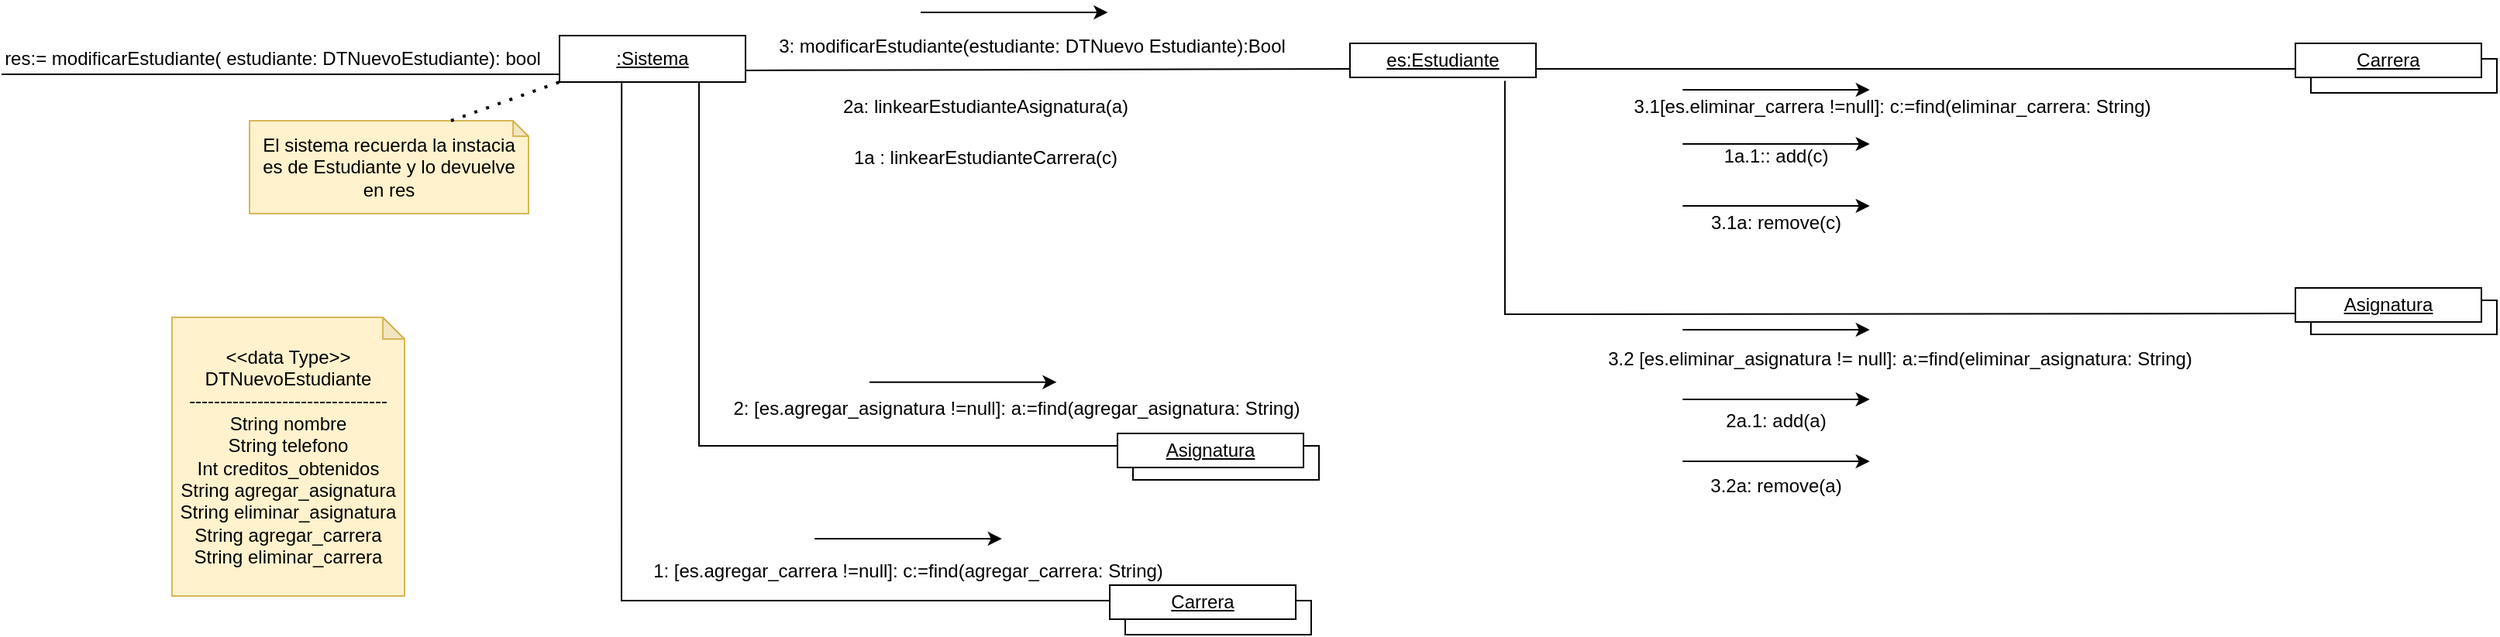 <mxfile version="21.4.0" type="google">
  <diagram name="Página-1" id="me6IgqCs6L1Hb1rVftVg">
    <mxGraphModel grid="1" page="1" gridSize="10" guides="1" tooltips="1" connect="1" arrows="1" fold="1" pageScale="1" pageWidth="827" pageHeight="1169" math="0" shadow="0">
      <root>
        <mxCell id="0" />
        <mxCell id="1" parent="0" />
        <mxCell id="Gwa6hoIYljziUsFT1R2l-35" value="" style="rounded=0;whiteSpace=wrap;html=1;" vertex="1" parent="1">
          <mxGeometry x="690" y="200" width="120" height="22" as="geometry" />
        </mxCell>
        <mxCell id="Gwa6hoIYljziUsFT1R2l-19" value="&lt;u&gt;es:Estudiante&lt;br&gt;&lt;/u&gt;" style="rounded=0;whiteSpace=wrap;html=1;" vertex="1" parent="1">
          <mxGeometry x="70" y="190" width="120" height="22" as="geometry" />
        </mxCell>
        <mxCell id="Gwa6hoIYljziUsFT1R2l-20" value="&lt;u&gt;:Sistema&lt;/u&gt;" style="rounded=0;whiteSpace=wrap;html=1;" vertex="1" parent="1">
          <mxGeometry x="-440" y="185" width="120" height="30" as="geometry" />
        </mxCell>
        <mxCell id="Gwa6hoIYljziUsFT1R2l-21" value="" style="endArrow=none;html=1;rounded=0;exitX=0;exitY=1;exitDx=0;exitDy=0;" edge="1" parent="1" source="Gwa6hoIYljziUsFT1R2l-22">
          <mxGeometry width="50" height="50" relative="1" as="geometry">
            <mxPoint x="-760" y="214.5" as="sourcePoint" />
            <mxPoint x="-440" y="210" as="targetPoint" />
          </mxGeometry>
        </mxCell>
        <mxCell id="Gwa6hoIYljziUsFT1R2l-22" value="res:= modificarEstudiante( estudiante: DTNuevoEstudiante): bool" style="text;html=1;strokeColor=none;fillColor=none;align=center;verticalAlign=middle;whiteSpace=wrap;rounded=0;" vertex="1" parent="1">
          <mxGeometry x="-800" y="190" width="350" height="20" as="geometry" />
        </mxCell>
        <mxCell id="Gwa6hoIYljziUsFT1R2l-23" value="" style="endArrow=none;html=1;rounded=0;exitX=1;exitY=0.75;exitDx=0;exitDy=0;entryX=0;entryY=0.75;entryDx=0;entryDy=0;" edge="1" parent="1" source="Gwa6hoIYljziUsFT1R2l-20" target="Gwa6hoIYljziUsFT1R2l-19">
          <mxGeometry width="50" height="50" relative="1" as="geometry">
            <mxPoint x="-130" y="420" as="sourcePoint" />
            <mxPoint x="-80" y="370" as="targetPoint" />
          </mxGeometry>
        </mxCell>
        <mxCell id="Gwa6hoIYljziUsFT1R2l-24" value="3: modificarEstudiante(estudiante: DTNuevo Estudiante):Bool" style="text;html=1;strokeColor=none;fillColor=none;align=center;verticalAlign=middle;whiteSpace=wrap;rounded=0;" vertex="1" parent="1">
          <mxGeometry x="-300" y="172" width="330" height="40" as="geometry" />
        </mxCell>
        <mxCell id="Gwa6hoIYljziUsFT1R2l-25" value="El sistema recuerda la instacia es de Estudiante y lo devuelve en res" style="shape=note;whiteSpace=wrap;html=1;backgroundOutline=1;darkOpacity=0.05;size=10;fillColor=#fff2cc;strokeColor=#d6b656;" vertex="1" parent="1">
          <mxGeometry x="-640" y="240" width="180" height="60" as="geometry" />
        </mxCell>
        <mxCell id="Gwa6hoIYljziUsFT1R2l-26" value="" style="endArrow=none;dashed=1;html=1;dashPattern=1 3;strokeWidth=2;rounded=0;exitX=0;exitY=0;exitDx=130;exitDy=0;exitPerimeter=0;entryX=0;entryY=1;entryDx=0;entryDy=0;" edge="1" parent="1" source="Gwa6hoIYljziUsFT1R2l-25" target="Gwa6hoIYljziUsFT1R2l-20">
          <mxGeometry width="50" height="50" relative="1" as="geometry">
            <mxPoint x="-320" y="250" as="sourcePoint" />
            <mxPoint x="-270" y="200" as="targetPoint" />
          </mxGeometry>
        </mxCell>
        <mxCell id="Gwa6hoIYljziUsFT1R2l-27" value="" style="endArrow=classic;html=1;rounded=0;entryX=0.691;entryY=0.014;entryDx=0;entryDy=0;entryPerimeter=0;" edge="1" parent="1">
          <mxGeometry width="50" height="50" relative="1" as="geometry">
            <mxPoint x="-207" y="170" as="sourcePoint" />
            <mxPoint x="-86.28" y="170" as="targetPoint" />
          </mxGeometry>
        </mxCell>
        <mxCell id="Gwa6hoIYljziUsFT1R2l-34" value="&lt;u&gt;Carrera&lt;br&gt;&lt;/u&gt;" style="rounded=0;whiteSpace=wrap;html=1;" vertex="1" parent="1">
          <mxGeometry x="680" y="190" width="120" height="22" as="geometry" />
        </mxCell>
        <mxCell id="Gwa6hoIYljziUsFT1R2l-36" value="" style="endArrow=none;html=1;rounded=0;entryX=0;entryY=0.75;entryDx=0;entryDy=0;exitX=1;exitY=0.75;exitDx=0;exitDy=0;" edge="1" parent="1" source="Gwa6hoIYljziUsFT1R2l-19" target="Gwa6hoIYljziUsFT1R2l-34">
          <mxGeometry width="50" height="50" relative="1" as="geometry">
            <mxPoint x="130" y="205" as="sourcePoint" />
            <mxPoint x="180" y="155" as="targetPoint" />
          </mxGeometry>
        </mxCell>
        <mxCell id="Gwa6hoIYljziUsFT1R2l-37" value="1: [es.agregar_carrera !=null]: c:=find(agregar_carrera: String)" style="text;html=1;strokeColor=none;fillColor=none;align=center;verticalAlign=middle;whiteSpace=wrap;rounded=0;" vertex="1" parent="1">
          <mxGeometry x="-460" y="515" width="490" height="32" as="geometry" />
        </mxCell>
        <mxCell id="Gwa6hoIYljziUsFT1R2l-39" value="1a.1:: add(c)" style="text;html=1;strokeColor=none;fillColor=none;align=center;verticalAlign=middle;whiteSpace=wrap;rounded=0;" vertex="1" parent="1">
          <mxGeometry x="180" y="247" width="330" height="32" as="geometry" />
        </mxCell>
        <mxCell id="Gwa6hoIYljziUsFT1R2l-40" value="" style="endArrow=classic;html=1;rounded=0;entryX=0.691;entryY=0.014;entryDx=0;entryDy=0;entryPerimeter=0;" edge="1" parent="1">
          <mxGeometry width="50" height="50" relative="1" as="geometry">
            <mxPoint x="-240" y="408.82" as="sourcePoint" />
            <mxPoint x="-119.28" y="408.82" as="targetPoint" />
          </mxGeometry>
        </mxCell>
        <mxCell id="Gwa6hoIYljziUsFT1R2l-41" value="" style="endArrow=classic;html=1;rounded=0;entryX=0.691;entryY=0.014;entryDx=0;entryDy=0;entryPerimeter=0;" edge="1" parent="1">
          <mxGeometry width="50" height="50" relative="1" as="geometry">
            <mxPoint x="284.64" y="255" as="sourcePoint" />
            <mxPoint x="405.36" y="255" as="targetPoint" />
          </mxGeometry>
        </mxCell>
        <mxCell id="Gwa6hoIYljziUsFT1R2l-44" value="3.1[es.eliminar_carrera !=null]: c:=find(eliminar_carrera: String)" style="text;html=1;strokeColor=none;fillColor=none;align=center;verticalAlign=middle;whiteSpace=wrap;rounded=0;" vertex="1" parent="1">
          <mxGeometry x="180" y="215" width="480" height="32" as="geometry" />
        </mxCell>
        <mxCell id="Gwa6hoIYljziUsFT1R2l-45" value="" style="endArrow=classic;html=1;rounded=0;entryX=0.691;entryY=0.014;entryDx=0;entryDy=0;entryPerimeter=0;" edge="1" parent="1">
          <mxGeometry width="50" height="50" relative="1" as="geometry">
            <mxPoint x="284.64" y="220" as="sourcePoint" />
            <mxPoint x="405.36" y="220" as="targetPoint" />
          </mxGeometry>
        </mxCell>
        <mxCell id="Gwa6hoIYljziUsFT1R2l-46" value="3.1a: remove(c)" style="text;html=1;strokeColor=none;fillColor=none;align=center;verticalAlign=middle;whiteSpace=wrap;rounded=0;" vertex="1" parent="1">
          <mxGeometry x="180" y="290" width="330" height="32" as="geometry" />
        </mxCell>
        <mxCell id="Gwa6hoIYljziUsFT1R2l-47" value="" style="endArrow=classic;html=1;rounded=0;entryX=0.691;entryY=0.014;entryDx=0;entryDy=0;entryPerimeter=0;" edge="1" parent="1">
          <mxGeometry width="50" height="50" relative="1" as="geometry">
            <mxPoint x="284.64" y="295" as="sourcePoint" />
            <mxPoint x="405.36" y="295" as="targetPoint" />
          </mxGeometry>
        </mxCell>
        <mxCell id="Gwa6hoIYljziUsFT1R2l-49" value="" style="rounded=0;whiteSpace=wrap;html=1;" vertex="1" parent="1">
          <mxGeometry x="690" y="356" width="120" height="22" as="geometry" />
        </mxCell>
        <mxCell id="Gwa6hoIYljziUsFT1R2l-50" value="&lt;u&gt;Asignatura&lt;br&gt;&lt;/u&gt;" style="rounded=0;whiteSpace=wrap;html=1;" vertex="1" parent="1">
          <mxGeometry x="680" y="348" width="120" height="22" as="geometry" />
        </mxCell>
        <mxCell id="Gwa6hoIYljziUsFT1R2l-51" value="" style="endArrow=none;html=1;rounded=0;entryX=0;entryY=0.75;entryDx=0;entryDy=0;exitX=0.833;exitY=1.1;exitDx=0;exitDy=0;exitPerimeter=0;" edge="1" parent="1" source="Gwa6hoIYljziUsFT1R2l-19" target="Gwa6hoIYljziUsFT1R2l-50">
          <mxGeometry width="50" height="50" relative="1" as="geometry">
            <mxPoint x="190" y="368" as="sourcePoint" />
            <mxPoint x="180" y="310" as="targetPoint" />
            <Array as="points">
              <mxPoint x="170" y="365" />
            </Array>
          </mxGeometry>
        </mxCell>
        <mxCell id="Gwa6hoIYljziUsFT1R2l-53" value="" style="endArrow=classic;html=1;rounded=0;entryX=0.691;entryY=0.014;entryDx=0;entryDy=0;entryPerimeter=0;" edge="1" parent="1">
          <mxGeometry width="50" height="50" relative="1" as="geometry">
            <mxPoint x="-275.36" y="510" as="sourcePoint" />
            <mxPoint x="-154.64" y="510" as="targetPoint" />
          </mxGeometry>
        </mxCell>
        <mxCell id="Gwa6hoIYljziUsFT1R2l-54" value="" style="endArrow=classic;html=1;rounded=0;entryX=0.691;entryY=0.014;entryDx=0;entryDy=0;entryPerimeter=0;" edge="1" parent="1">
          <mxGeometry width="50" height="50" relative="1" as="geometry">
            <mxPoint x="284.64" y="420" as="sourcePoint" />
            <mxPoint x="405.36" y="420" as="targetPoint" />
          </mxGeometry>
        </mxCell>
        <mxCell id="Gwa6hoIYljziUsFT1R2l-55" value="" style="endArrow=classic;html=1;rounded=0;entryX=0.691;entryY=0.014;entryDx=0;entryDy=0;entryPerimeter=0;" edge="1" parent="1">
          <mxGeometry width="50" height="50" relative="1" as="geometry">
            <mxPoint x="284.64" y="375" as="sourcePoint" />
            <mxPoint x="405.36" y="375" as="targetPoint" />
          </mxGeometry>
        </mxCell>
        <mxCell id="Gwa6hoIYljziUsFT1R2l-56" value="" style="endArrow=classic;html=1;rounded=0;entryX=0.691;entryY=0.014;entryDx=0;entryDy=0;entryPerimeter=0;" edge="1" parent="1">
          <mxGeometry width="50" height="50" relative="1" as="geometry">
            <mxPoint x="284.64" y="460" as="sourcePoint" />
            <mxPoint x="405.36" y="460" as="targetPoint" />
          </mxGeometry>
        </mxCell>
        <mxCell id="Gwa6hoIYljziUsFT1R2l-61" value="2: [es.agregar_asignatura !=null]: a:=find(agregar_asignatura: String)" style="text;html=1;strokeColor=none;fillColor=none;align=center;verticalAlign=middle;whiteSpace=wrap;rounded=0;" vertex="1" parent="1">
          <mxGeometry x="-380" y="410" width="470" height="32" as="geometry" />
        </mxCell>
        <mxCell id="Gwa6hoIYljziUsFT1R2l-62" value="3.2 [es.eliminar_asignatura != null]: a:=find(eliminar_asignatura: String)" style="text;html=1;strokeColor=none;fillColor=none;align=center;verticalAlign=middle;whiteSpace=wrap;rounded=0;" vertex="1" parent="1">
          <mxGeometry x="180" y="378" width="490" height="32" as="geometry" />
        </mxCell>
        <mxCell id="Gwa6hoIYljziUsFT1R2l-63" value="2a.1: add(a)" style="text;html=1;strokeColor=none;fillColor=none;align=center;verticalAlign=middle;whiteSpace=wrap;rounded=0;" vertex="1" parent="1">
          <mxGeometry x="180" y="418" width="330" height="32" as="geometry" />
        </mxCell>
        <mxCell id="Gwa6hoIYljziUsFT1R2l-64" value="3.2a: remove(a)" style="text;html=1;strokeColor=none;fillColor=none;align=center;verticalAlign=middle;whiteSpace=wrap;rounded=0;" vertex="1" parent="1">
          <mxGeometry x="180" y="460" width="330" height="32" as="geometry" />
        </mxCell>
        <mxCell id="FQidfhqP1YE_3SPmzQRi-1" value="&amp;lt;&amp;lt;data Type&amp;gt;&amp;gt;&lt;br&gt;DTNuevoEstudiante&lt;br&gt;--------------------------------&lt;br&gt;String nombre&lt;br&gt;String telefono&lt;br&gt;Int creditos_obtenidos&lt;br&gt;String agregar_asignatura&lt;br&gt;String eliminar_asignatura&lt;br&gt;String agregar_carrera&lt;br&gt;String eliminar_carrera" style="shape=note;whiteSpace=wrap;html=1;backgroundOutline=1;darkOpacity=0.05;size=14;fillColor=#fff2cc;strokeColor=#d6b656;" vertex="1" parent="1">
          <mxGeometry x="-690" y="367" width="150" height="180" as="geometry" />
        </mxCell>
        <mxCell id="K_kJbx35bF8txAA3OTT6-1" value="2a: linkearEstudianteAsignatura(a)" style="text;html=1;strokeColor=none;fillColor=none;align=center;verticalAlign=middle;whiteSpace=wrap;rounded=0;" vertex="1" parent="1">
          <mxGeometry x="-310" y="216" width="290" height="30" as="geometry" />
        </mxCell>
        <mxCell id="K_kJbx35bF8txAA3OTT6-2" value="" style="endArrow=none;html=1;rounded=0;entryX=0.75;entryY=1;entryDx=0;entryDy=0;" edge="1" parent="1" target="Gwa6hoIYljziUsFT1R2l-20">
          <mxGeometry width="50" height="50" relative="1" as="geometry">
            <mxPoint x="-50" y="450" as="sourcePoint" />
            <mxPoint x="-120" y="280" as="targetPoint" />
            <Array as="points">
              <mxPoint x="-350" y="450" />
            </Array>
          </mxGeometry>
        </mxCell>
        <mxCell id="K_kJbx35bF8txAA3OTT6-3" value="" style="rounded=0;whiteSpace=wrap;html=1;" vertex="1" parent="1">
          <mxGeometry x="-70" y="450" width="120" height="22" as="geometry" />
        </mxCell>
        <mxCell id="K_kJbx35bF8txAA3OTT6-4" value="&lt;u&gt;Asignatura&lt;br&gt;&lt;/u&gt;" style="rounded=0;whiteSpace=wrap;html=1;" vertex="1" parent="1">
          <mxGeometry x="-80" y="442" width="120" height="22" as="geometry" />
        </mxCell>
        <mxCell id="K_kJbx35bF8txAA3OTT6-5" value="" style="endArrow=none;html=1;rounded=0;entryX=0.334;entryY=0.978;entryDx=0;entryDy=0;entryPerimeter=0;" edge="1" parent="1" target="Gwa6hoIYljziUsFT1R2l-20">
          <mxGeometry width="50" height="50" relative="1" as="geometry">
            <mxPoint x="-80" y="550" as="sourcePoint" />
            <mxPoint x="-120" y="280" as="targetPoint" />
            <Array as="points">
              <mxPoint x="-400" y="550" />
            </Array>
          </mxGeometry>
        </mxCell>
        <mxCell id="K_kJbx35bF8txAA3OTT6-6" value="" style="rounded=0;whiteSpace=wrap;html=1;" vertex="1" parent="1">
          <mxGeometry x="-75" y="550" width="120" height="22" as="geometry" />
        </mxCell>
        <mxCell id="K_kJbx35bF8txAA3OTT6-7" value="&lt;u&gt;Carrera&lt;br&gt;&lt;/u&gt;" style="rounded=0;whiteSpace=wrap;html=1;" vertex="1" parent="1">
          <mxGeometry x="-85" y="540" width="120" height="22" as="geometry" />
        </mxCell>
        <mxCell id="K_kJbx35bF8txAA3OTT6-8" value="1a : linkearEstudianteCarrera(c)" style="text;html=1;strokeColor=none;fillColor=none;align=center;verticalAlign=middle;whiteSpace=wrap;rounded=0;" vertex="1" parent="1">
          <mxGeometry x="-310" y="249" width="290" height="30" as="geometry" />
        </mxCell>
      </root>
    </mxGraphModel>
  </diagram>
</mxfile>
